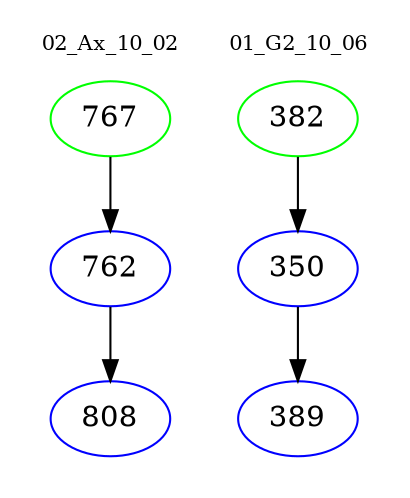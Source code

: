 digraph{
subgraph cluster_0 {
color = white
label = "02_Ax_10_02";
fontsize=10;
T0_767 [label="767", color="green"]
T0_767 -> T0_762 [color="black"]
T0_762 [label="762", color="blue"]
T0_762 -> T0_808 [color="black"]
T0_808 [label="808", color="blue"]
}
subgraph cluster_1 {
color = white
label = "01_G2_10_06";
fontsize=10;
T1_382 [label="382", color="green"]
T1_382 -> T1_350 [color="black"]
T1_350 [label="350", color="blue"]
T1_350 -> T1_389 [color="black"]
T1_389 [label="389", color="blue"]
}
}
